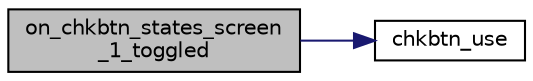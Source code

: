 digraph "on_chkbtn_states_screen_1_toggled"
{
  edge [fontname="Helvetica",fontsize="10",labelfontname="Helvetica",labelfontsize="10"];
  node [fontname="Helvetica",fontsize="10",shape=record];
  rankdir="LR";
  Node134 [label="on_chkbtn_states_screen\l_1_toggled",height=0.2,width=0.4,color="black", fillcolor="grey75", style="filled", fontcolor="black"];
  Node134 -> Node135 [color="midnightblue",fontsize="10",style="solid",fontname="Helvetica"];
  Node135 [label="chkbtn_use",height=0.2,width=0.4,color="black", fillcolor="white", style="filled",URL="$main_8c.html#af4fd0833e1f3db9d2b9cdf71eff059c6"];
}
